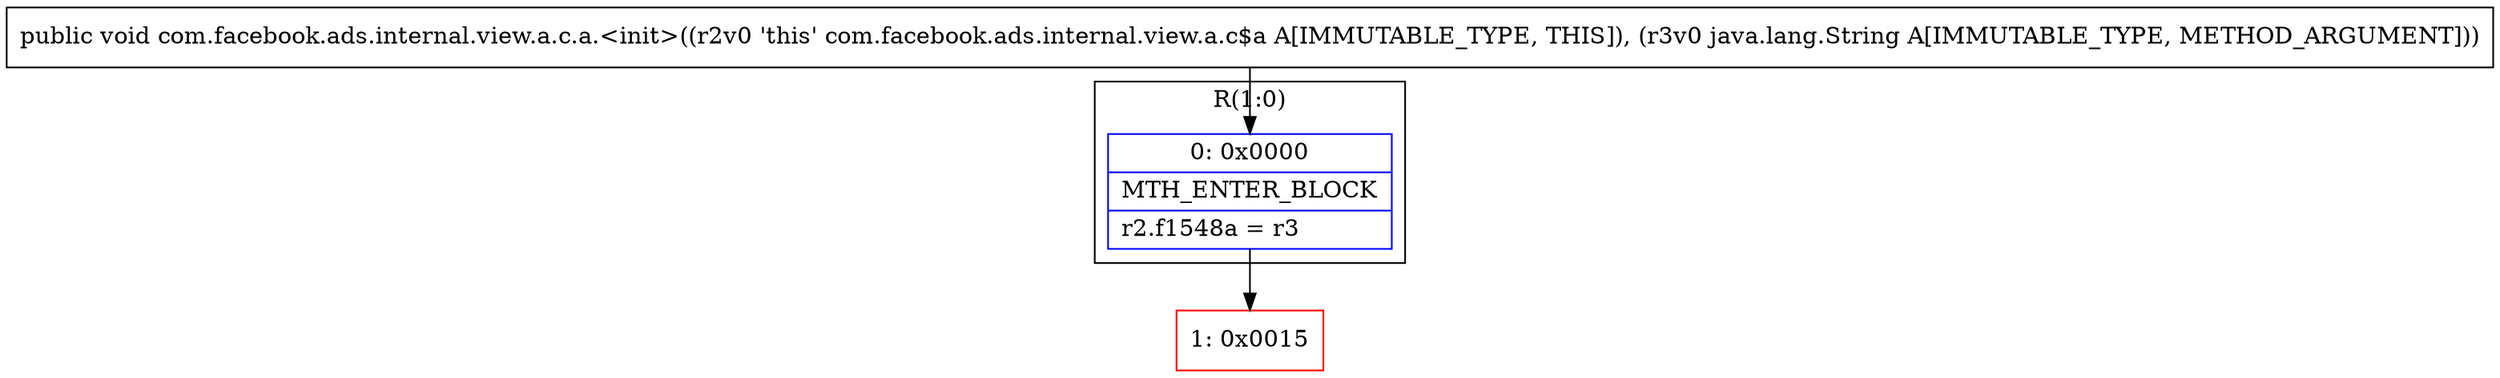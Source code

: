 digraph "CFG forcom.facebook.ads.internal.view.a.c.a.\<init\>(Ljava\/lang\/String;)V" {
subgraph cluster_Region_1904185685 {
label = "R(1:0)";
node [shape=record,color=blue];
Node_0 [shape=record,label="{0\:\ 0x0000|MTH_ENTER_BLOCK\l|r2.f1548a = r3\l}"];
}
Node_1 [shape=record,color=red,label="{1\:\ 0x0015}"];
MethodNode[shape=record,label="{public void com.facebook.ads.internal.view.a.c.a.\<init\>((r2v0 'this' com.facebook.ads.internal.view.a.c$a A[IMMUTABLE_TYPE, THIS]), (r3v0 java.lang.String A[IMMUTABLE_TYPE, METHOD_ARGUMENT])) }"];
MethodNode -> Node_0;
Node_0 -> Node_1;
}

